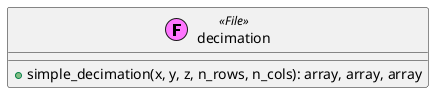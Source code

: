 @startuml
!$file = "(F,#ff75ff) File"
class decimation <<$file>>{
    + simple_decimation(x, y, z, n_rows, n_cols): array, array, array
}
@enduml